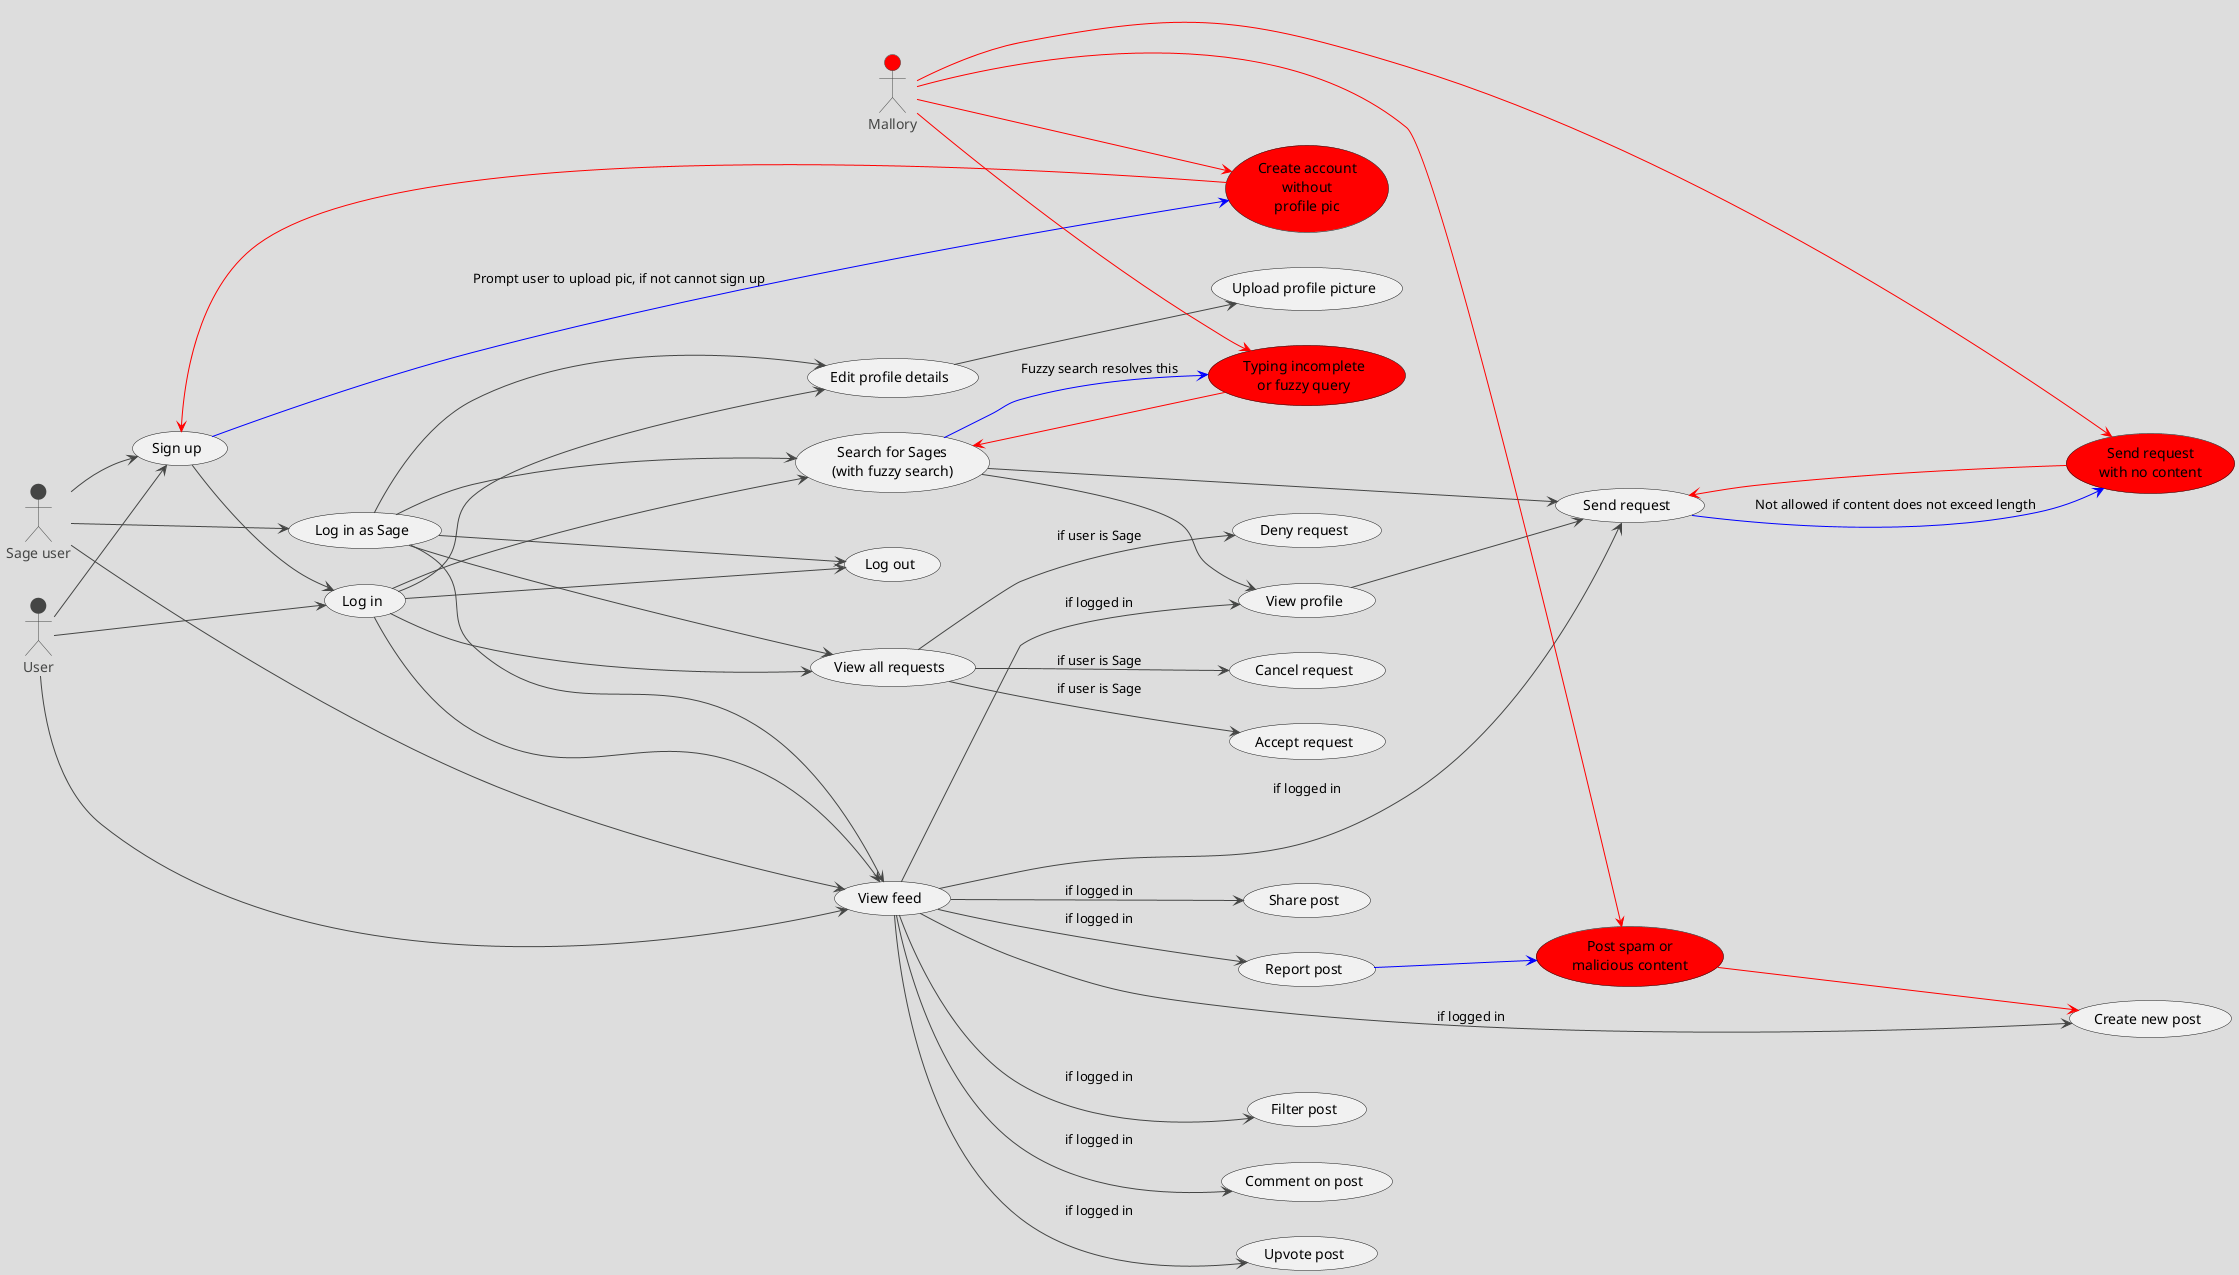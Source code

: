 @startuml sage_use_cases
!theme toy
left to right direction
actor :User: as publicUser
actor :Sage user: as sage
actor :Mallory: as mallory #red

"Sign up" as (signup)
"Log in" as (login)
"Log in as Sage" as (loginAsSage)
"Log out" as (logout)
"Send request" as (sendReq)
"Cancel request" as (cancelReq)
"Accept request" as (acceptReq)
"Deny request" as (denyReq)
"Edit profile details" as (editProfile)
"Upload profile picture" as (uploadProfilePicture)
"View profile" as (viewProfile)
"Search for Sages\n(with fuzzy search)" as (search)
"View feed" as (viewFeed)
"Create new post" as (createPost)
"Comment on post" as (comment)
"Upvote post" as (upvotePost)
"Share post" as (sharePost)
"Report post" as (reportPost)
"Filter post" as (filterPost)
"View all requests" as (viewReqs)

(signup) --> (login)
(login) --> (logout)
(loginAsSage) --> (logout)


publicUser --> (signup)
publicUser --> (login)
publicUser --> (viewFeed)

sage --> (signup)
sage --> (loginAsSage)
sage --> (viewFeed)

(login) --> (editProfile)
(login) --> (search)
(login) --> (viewFeed)
(login) --> (viewReqs)

(loginAsSage) --> (editProfile)
(loginAsSage) --> (search)
(loginAsSage) --> (viewFeed)
(loginAsSage) --> (viewReqs)
(viewReqs) --> (acceptReq)      : "if user is Sage"
(viewReqs) --> (denyReq)      : "if user is Sage"
(editProfile) --> (uploadProfilePicture)


(search) --> (viewProfile)
(viewFeed) --> (viewProfile) : "if logged in"
(viewFeed) --> (createPost) : "if logged in"
(viewFeed) --> (comment) : "if logged in"
(viewFeed) --> (upvotePost) : "if logged in"
(viewFeed) --> (sharePost) : "if logged in"
(viewFeed) --> (reportPost) : "if logged in"
(viewFeed) --> (filterPost) : "if logged in"
(viewFeed) --> (sendReq) : "if logged in"
(viewProfile) --> (sendReq)
(search) --> (sendReq)
(viewReqs) --> (cancelReq) : "if user is Sage"


"Post spam or\nmalicious content" as (postSpam) #red
(postSpam) --> (createPost) #red
mallory --> (postSpam) #red

"Send request\nwith no content" as (sendReq0) #red
(sendReq0) --> (sendReq) #red
mallory --> (sendReq0) #red

"Create account\nwithout\nprofile pic" as (createAcctnopic) #red
(createAcctnopic) --> (signup) #red
mallory --> (createAcctnopic) #red

"Typing incomplete\nor fuzzy query" as (typingIncomplete) #red
(typingIncomplete) --> (search) #red
mallory --> (typingIncomplete) #red

(reportPost) -[#blue]-> (postSpam) 
(sendReq) -[#blue]-> (sendReq0) : Not allowed if content does not exceed length
(signup) -[#blue]-> (createAcctnopic) : Prompt user to upload pic, if not cannot sign up 
(search) -[#blue]-> (typingIncomplete) : Fuzzy search resolves this 


@enduml